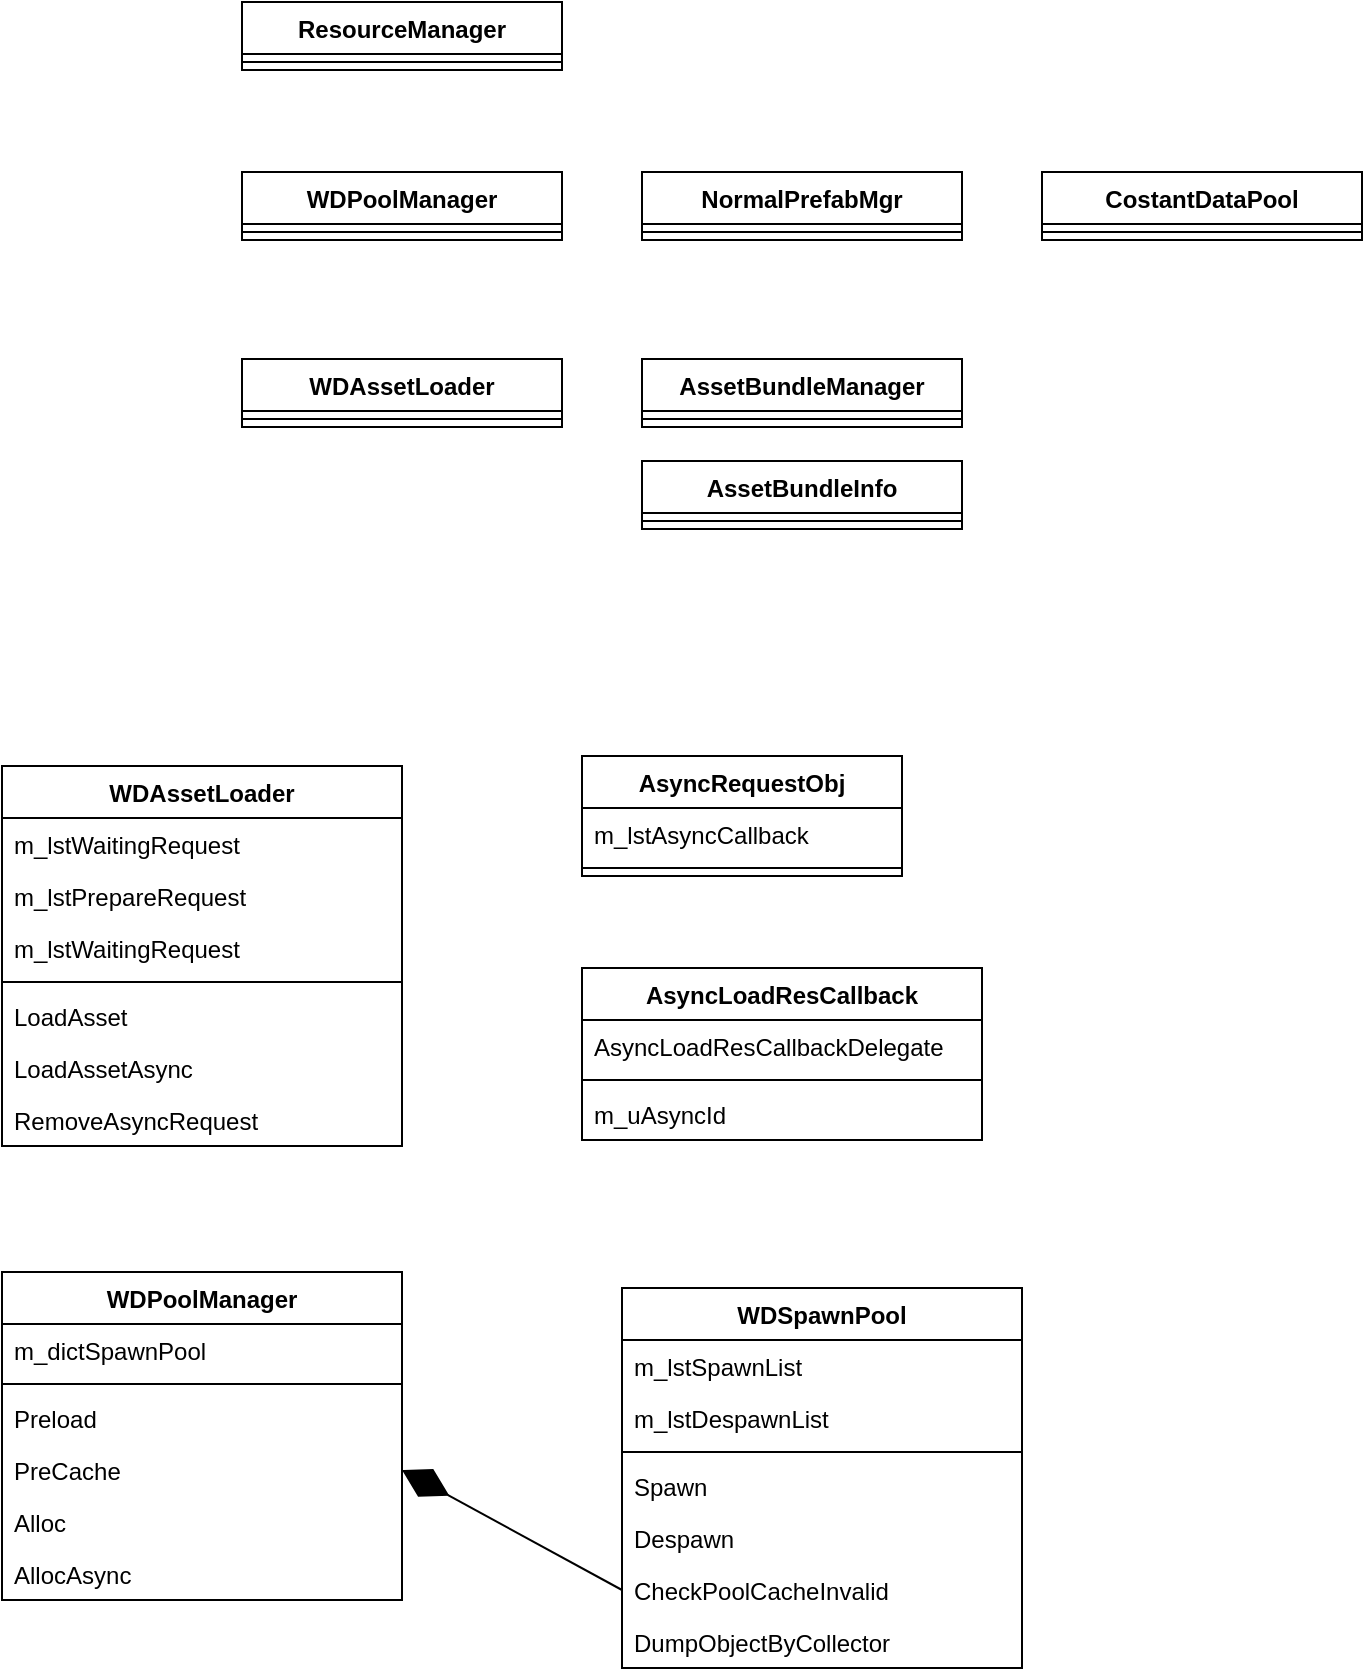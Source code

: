 <mxfile version="10.8.0" type="github"><diagram name="Page-1" id="efa7a0a1-bf9b-a30e-e6df-94a7791c09e9"><mxGraphModel dx="1394" dy="844" grid="1" gridSize="10" guides="1" tooltips="1" connect="1" arrows="1" fold="1" page="1" pageScale="1" pageWidth="826" pageHeight="1169" background="#ffffff" math="0" shadow="0"><root><mxCell id="0"/><mxCell id="1" parent="0"/><mxCell id="Nh2CF1TGZyTKXFZ-EXgu-115" value="WDAssetLoader" style="swimlane;fontStyle=1;align=center;verticalAlign=top;childLayout=stackLayout;horizontal=1;startSize=26;horizontalStack=0;resizeParent=1;resizeParentMax=0;resizeLast=0;collapsible=1;marginBottom=0;" vertex="1" parent="1"><mxGeometry x="80" y="477" width="200" height="190" as="geometry"/></mxCell><mxCell id="Nh2CF1TGZyTKXFZ-EXgu-116" value="m_lstWaitingRequest" style="text;strokeColor=none;fillColor=none;align=left;verticalAlign=top;spacingLeft=4;spacingRight=4;overflow=hidden;rotatable=0;points=[[0,0.5],[1,0.5]];portConstraint=eastwest;" vertex="1" parent="Nh2CF1TGZyTKXFZ-EXgu-115"><mxGeometry y="26" width="200" height="26" as="geometry"/></mxCell><mxCell id="Nh2CF1TGZyTKXFZ-EXgu-125" value="m_lstPrepareRequest" style="text;strokeColor=none;fillColor=none;align=left;verticalAlign=top;spacingLeft=4;spacingRight=4;overflow=hidden;rotatable=0;points=[[0,0.5],[1,0.5]];portConstraint=eastwest;" vertex="1" parent="Nh2CF1TGZyTKXFZ-EXgu-115"><mxGeometry y="52" width="200" height="26" as="geometry"/></mxCell><mxCell id="Nh2CF1TGZyTKXFZ-EXgu-129" value="m_lstWaitingRequest" style="text;strokeColor=none;fillColor=none;align=left;verticalAlign=top;spacingLeft=4;spacingRight=4;overflow=hidden;rotatable=0;points=[[0,0.5],[1,0.5]];portConstraint=eastwest;" vertex="1" parent="Nh2CF1TGZyTKXFZ-EXgu-115"><mxGeometry y="78" width="200" height="26" as="geometry"/></mxCell><mxCell id="Nh2CF1TGZyTKXFZ-EXgu-117" value="" style="line;strokeWidth=1;fillColor=none;align=left;verticalAlign=middle;spacingTop=-1;spacingLeft=3;spacingRight=3;rotatable=0;labelPosition=right;points=[];portConstraint=eastwest;" vertex="1" parent="Nh2CF1TGZyTKXFZ-EXgu-115"><mxGeometry y="104" width="200" height="8" as="geometry"/></mxCell><mxCell id="Nh2CF1TGZyTKXFZ-EXgu-118" value="LoadAsset" style="text;strokeColor=none;fillColor=none;align=left;verticalAlign=top;spacingLeft=4;spacingRight=4;overflow=hidden;rotatable=0;points=[[0,0.5],[1,0.5]];portConstraint=eastwest;" vertex="1" parent="Nh2CF1TGZyTKXFZ-EXgu-115"><mxGeometry y="112" width="200" height="26" as="geometry"/></mxCell><mxCell id="Nh2CF1TGZyTKXFZ-EXgu-123" value="LoadAssetAsync" style="text;strokeColor=none;fillColor=none;align=left;verticalAlign=top;spacingLeft=4;spacingRight=4;overflow=hidden;rotatable=0;points=[[0,0.5],[1,0.5]];portConstraint=eastwest;" vertex="1" parent="Nh2CF1TGZyTKXFZ-EXgu-115"><mxGeometry y="138" width="200" height="26" as="geometry"/></mxCell><mxCell id="Nh2CF1TGZyTKXFZ-EXgu-124" value="RemoveAsyncRequest" style="text;strokeColor=none;fillColor=none;align=left;verticalAlign=top;spacingLeft=4;spacingRight=4;overflow=hidden;rotatable=0;points=[[0,0.5],[1,0.5]];portConstraint=eastwest;" vertex="1" parent="Nh2CF1TGZyTKXFZ-EXgu-115"><mxGeometry y="164" width="200" height="26" as="geometry"/></mxCell><mxCell id="Nh2CF1TGZyTKXFZ-EXgu-130" value="WDAssetLoader" style="swimlane;fontStyle=1;align=center;verticalAlign=top;childLayout=stackLayout;horizontal=1;startSize=26;horizontalStack=0;resizeParent=1;resizeParentMax=0;resizeLast=0;collapsible=1;marginBottom=0;" vertex="1" parent="1"><mxGeometry x="200" y="273.5" width="160" height="34" as="geometry"/></mxCell><mxCell id="Nh2CF1TGZyTKXFZ-EXgu-132" value="" style="line;strokeWidth=1;fillColor=none;align=left;verticalAlign=middle;spacingTop=-1;spacingLeft=3;spacingRight=3;rotatable=0;labelPosition=right;points=[];portConstraint=eastwest;" vertex="1" parent="Nh2CF1TGZyTKXFZ-EXgu-130"><mxGeometry y="26" width="160" height="8" as="geometry"/></mxCell><mxCell id="Nh2CF1TGZyTKXFZ-EXgu-135" value="AssetBundleManager" style="swimlane;fontStyle=1;align=center;verticalAlign=top;childLayout=stackLayout;horizontal=1;startSize=26;horizontalStack=0;resizeParent=1;resizeParentMax=0;resizeLast=0;collapsible=1;marginBottom=0;" vertex="1" parent="1"><mxGeometry x="400" y="273.5" width="160" height="34" as="geometry"/></mxCell><mxCell id="Nh2CF1TGZyTKXFZ-EXgu-136" value="" style="line;strokeWidth=1;fillColor=none;align=left;verticalAlign=middle;spacingTop=-1;spacingLeft=3;spacingRight=3;rotatable=0;labelPosition=right;points=[];portConstraint=eastwest;" vertex="1" parent="Nh2CF1TGZyTKXFZ-EXgu-135"><mxGeometry y="26" width="160" height="8" as="geometry"/></mxCell><mxCell id="Nh2CF1TGZyTKXFZ-EXgu-137" value="AssetBundleInfo" style="swimlane;fontStyle=1;align=center;verticalAlign=top;childLayout=stackLayout;horizontal=1;startSize=26;horizontalStack=0;resizeParent=1;resizeParentMax=0;resizeLast=0;collapsible=1;marginBottom=0;" vertex="1" parent="1"><mxGeometry x="400" y="324.5" width="160" height="34" as="geometry"/></mxCell><mxCell id="Nh2CF1TGZyTKXFZ-EXgu-138" value="" style="line;strokeWidth=1;fillColor=none;align=left;verticalAlign=middle;spacingTop=-1;spacingLeft=3;spacingRight=3;rotatable=0;labelPosition=right;points=[];portConstraint=eastwest;" vertex="1" parent="Nh2CF1TGZyTKXFZ-EXgu-137"><mxGeometry y="26" width="160" height="8" as="geometry"/></mxCell><mxCell id="Nh2CF1TGZyTKXFZ-EXgu-145" value="WDPoolManager" style="swimlane;fontStyle=1;align=center;verticalAlign=top;childLayout=stackLayout;horizontal=1;startSize=26;horizontalStack=0;resizeParent=1;resizeParentMax=0;resizeLast=0;collapsible=1;marginBottom=0;" vertex="1" parent="1"><mxGeometry x="200" y="180" width="160" height="34" as="geometry"/></mxCell><mxCell id="Nh2CF1TGZyTKXFZ-EXgu-146" value="" style="line;strokeWidth=1;fillColor=none;align=left;verticalAlign=middle;spacingTop=-1;spacingLeft=3;spacingRight=3;rotatable=0;labelPosition=right;points=[];portConstraint=eastwest;" vertex="1" parent="Nh2CF1TGZyTKXFZ-EXgu-145"><mxGeometry y="26" width="160" height="8" as="geometry"/></mxCell><mxCell id="Nh2CF1TGZyTKXFZ-EXgu-147" value="NormalPrefabMgr" style="swimlane;fontStyle=1;align=center;verticalAlign=top;childLayout=stackLayout;horizontal=1;startSize=26;horizontalStack=0;resizeParent=1;resizeParentMax=0;resizeLast=0;collapsible=1;marginBottom=0;" vertex="1" parent="1"><mxGeometry x="400" y="180" width="160" height="34" as="geometry"/></mxCell><mxCell id="Nh2CF1TGZyTKXFZ-EXgu-148" value="" style="line;strokeWidth=1;fillColor=none;align=left;verticalAlign=middle;spacingTop=-1;spacingLeft=3;spacingRight=3;rotatable=0;labelPosition=right;points=[];portConstraint=eastwest;" vertex="1" parent="Nh2CF1TGZyTKXFZ-EXgu-147"><mxGeometry y="26" width="160" height="8" as="geometry"/></mxCell><mxCell id="Nh2CF1TGZyTKXFZ-EXgu-149" value="CostantDataPool" style="swimlane;fontStyle=1;align=center;verticalAlign=top;childLayout=stackLayout;horizontal=1;startSize=26;horizontalStack=0;resizeParent=1;resizeParentMax=0;resizeLast=0;collapsible=1;marginBottom=0;" vertex="1" parent="1"><mxGeometry x="600" y="180" width="160" height="34" as="geometry"/></mxCell><mxCell id="Nh2CF1TGZyTKXFZ-EXgu-150" value="" style="line;strokeWidth=1;fillColor=none;align=left;verticalAlign=middle;spacingTop=-1;spacingLeft=3;spacingRight=3;rotatable=0;labelPosition=right;points=[];portConstraint=eastwest;" vertex="1" parent="Nh2CF1TGZyTKXFZ-EXgu-149"><mxGeometry y="26" width="160" height="8" as="geometry"/></mxCell><mxCell id="Nh2CF1TGZyTKXFZ-EXgu-155" value="ResourceManager" style="swimlane;fontStyle=1;align=center;verticalAlign=top;childLayout=stackLayout;horizontal=1;startSize=26;horizontalStack=0;resizeParent=1;resizeParentMax=0;resizeLast=0;collapsible=1;marginBottom=0;" vertex="1" parent="1"><mxGeometry x="200" y="95" width="160" height="34" as="geometry"/></mxCell><mxCell id="Nh2CF1TGZyTKXFZ-EXgu-156" value="" style="line;strokeWidth=1;fillColor=none;align=left;verticalAlign=middle;spacingTop=-1;spacingLeft=3;spacingRight=3;rotatable=0;labelPosition=right;points=[];portConstraint=eastwest;" vertex="1" parent="Nh2CF1TGZyTKXFZ-EXgu-155"><mxGeometry y="26" width="160" height="8" as="geometry"/></mxCell><mxCell id="Nh2CF1TGZyTKXFZ-EXgu-157" value="AsyncRequestObj" style="swimlane;fontStyle=1;align=center;verticalAlign=top;childLayout=stackLayout;horizontal=1;startSize=26;horizontalStack=0;resizeParent=1;resizeParentMax=0;resizeLast=0;collapsible=1;marginBottom=0;" vertex="1" parent="1"><mxGeometry x="370" y="472" width="160" height="60" as="geometry"/></mxCell><mxCell id="Nh2CF1TGZyTKXFZ-EXgu-158" value="m_lstAsyncCallback" style="text;strokeColor=none;fillColor=none;align=left;verticalAlign=top;spacingLeft=4;spacingRight=4;overflow=hidden;rotatable=0;points=[[0,0.5],[1,0.5]];portConstraint=eastwest;" vertex="1" parent="Nh2CF1TGZyTKXFZ-EXgu-157"><mxGeometry y="26" width="160" height="26" as="geometry"/></mxCell><mxCell id="Nh2CF1TGZyTKXFZ-EXgu-159" value="" style="line;strokeWidth=1;fillColor=none;align=left;verticalAlign=middle;spacingTop=-1;spacingLeft=3;spacingRight=3;rotatable=0;labelPosition=right;points=[];portConstraint=eastwest;" vertex="1" parent="Nh2CF1TGZyTKXFZ-EXgu-157"><mxGeometry y="52" width="160" height="8" as="geometry"/></mxCell><mxCell id="Nh2CF1TGZyTKXFZ-EXgu-165" value="AsyncLoadResCallback" style="swimlane;fontStyle=1;align=center;verticalAlign=top;childLayout=stackLayout;horizontal=1;startSize=26;horizontalStack=0;resizeParent=1;resizeParentMax=0;resizeLast=0;collapsible=1;marginBottom=0;" vertex="1" parent="1"><mxGeometry x="370" y="578" width="200" height="86" as="geometry"/></mxCell><mxCell id="Nh2CF1TGZyTKXFZ-EXgu-166" value="AsyncLoadResCallbackDelegate" style="text;strokeColor=none;fillColor=none;align=left;verticalAlign=top;spacingLeft=4;spacingRight=4;overflow=hidden;rotatable=0;points=[[0,0.5],[1,0.5]];portConstraint=eastwest;" vertex="1" parent="Nh2CF1TGZyTKXFZ-EXgu-165"><mxGeometry y="26" width="200" height="26" as="geometry"/></mxCell><mxCell id="Nh2CF1TGZyTKXFZ-EXgu-167" value="" style="line;strokeWidth=1;fillColor=none;align=left;verticalAlign=middle;spacingTop=-1;spacingLeft=3;spacingRight=3;rotatable=0;labelPosition=right;points=[];portConstraint=eastwest;" vertex="1" parent="Nh2CF1TGZyTKXFZ-EXgu-165"><mxGeometry y="52" width="200" height="8" as="geometry"/></mxCell><mxCell id="Nh2CF1TGZyTKXFZ-EXgu-168" value="m_uAsyncId" style="text;strokeColor=none;fillColor=none;align=left;verticalAlign=top;spacingLeft=4;spacingRight=4;overflow=hidden;rotatable=0;points=[[0,0.5],[1,0.5]];portConstraint=eastwest;" vertex="1" parent="Nh2CF1TGZyTKXFZ-EXgu-165"><mxGeometry y="60" width="200" height="26" as="geometry"/></mxCell><mxCell id="Nh2CF1TGZyTKXFZ-EXgu-169" value="WDPoolManager" style="swimlane;fontStyle=1;align=center;verticalAlign=top;childLayout=stackLayout;horizontal=1;startSize=26;horizontalStack=0;resizeParent=1;resizeParentMax=0;resizeLast=0;collapsible=1;marginBottom=0;" vertex="1" parent="1"><mxGeometry x="80" y="730" width="200" height="164" as="geometry"/></mxCell><mxCell id="Nh2CF1TGZyTKXFZ-EXgu-172" value="m_dictSpawnPool" style="text;strokeColor=none;fillColor=none;align=left;verticalAlign=top;spacingLeft=4;spacingRight=4;overflow=hidden;rotatable=0;points=[[0,0.5],[1,0.5]];portConstraint=eastwest;" vertex="1" parent="Nh2CF1TGZyTKXFZ-EXgu-169"><mxGeometry y="26" width="200" height="26" as="geometry"/></mxCell><mxCell id="Nh2CF1TGZyTKXFZ-EXgu-173" value="" style="line;strokeWidth=1;fillColor=none;align=left;verticalAlign=middle;spacingTop=-1;spacingLeft=3;spacingRight=3;rotatable=0;labelPosition=right;points=[];portConstraint=eastwest;" vertex="1" parent="Nh2CF1TGZyTKXFZ-EXgu-169"><mxGeometry y="52" width="200" height="8" as="geometry"/></mxCell><mxCell id="Nh2CF1TGZyTKXFZ-EXgu-174" value="Preload" style="text;strokeColor=none;fillColor=none;align=left;verticalAlign=top;spacingLeft=4;spacingRight=4;overflow=hidden;rotatable=0;points=[[0,0.5],[1,0.5]];portConstraint=eastwest;" vertex="1" parent="Nh2CF1TGZyTKXFZ-EXgu-169"><mxGeometry y="60" width="200" height="26" as="geometry"/></mxCell><mxCell id="Nh2CF1TGZyTKXFZ-EXgu-175" value="PreCache" style="text;strokeColor=none;fillColor=none;align=left;verticalAlign=top;spacingLeft=4;spacingRight=4;overflow=hidden;rotatable=0;points=[[0,0.5],[1,0.5]];portConstraint=eastwest;" vertex="1" parent="Nh2CF1TGZyTKXFZ-EXgu-169"><mxGeometry y="86" width="200" height="26" as="geometry"/></mxCell><mxCell id="Nh2CF1TGZyTKXFZ-EXgu-176" value="Alloc" style="text;strokeColor=none;fillColor=none;align=left;verticalAlign=top;spacingLeft=4;spacingRight=4;overflow=hidden;rotatable=0;points=[[0,0.5],[1,0.5]];portConstraint=eastwest;" vertex="1" parent="Nh2CF1TGZyTKXFZ-EXgu-169"><mxGeometry y="112" width="200" height="26" as="geometry"/></mxCell><mxCell id="Nh2CF1TGZyTKXFZ-EXgu-177" value="AllocAsync" style="text;strokeColor=none;fillColor=none;align=left;verticalAlign=top;spacingLeft=4;spacingRight=4;overflow=hidden;rotatable=0;points=[[0,0.5],[1,0.5]];portConstraint=eastwest;" vertex="1" parent="Nh2CF1TGZyTKXFZ-EXgu-169"><mxGeometry y="138" width="200" height="26" as="geometry"/></mxCell><mxCell id="Nh2CF1TGZyTKXFZ-EXgu-178" value="WDSpawnPool" style="swimlane;fontStyle=1;align=center;verticalAlign=top;childLayout=stackLayout;horizontal=1;startSize=26;horizontalStack=0;resizeParent=1;resizeParentMax=0;resizeLast=0;collapsible=1;marginBottom=0;" vertex="1" parent="1"><mxGeometry x="390" y="738" width="200" height="190" as="geometry"/></mxCell><mxCell id="Nh2CF1TGZyTKXFZ-EXgu-184" value="m_lstSpawnList" style="text;strokeColor=none;fillColor=none;align=left;verticalAlign=top;spacingLeft=4;spacingRight=4;overflow=hidden;rotatable=0;points=[[0,0.5],[1,0.5]];portConstraint=eastwest;" vertex="1" parent="Nh2CF1TGZyTKXFZ-EXgu-178"><mxGeometry y="26" width="200" height="26" as="geometry"/></mxCell><mxCell id="Nh2CF1TGZyTKXFZ-EXgu-186" value="m_lstDespawnList" style="text;strokeColor=none;fillColor=none;align=left;verticalAlign=top;spacingLeft=4;spacingRight=4;overflow=hidden;rotatable=0;points=[[0,0.5],[1,0.5]];portConstraint=eastwest;" vertex="1" parent="Nh2CF1TGZyTKXFZ-EXgu-178"><mxGeometry y="52" width="200" height="26" as="geometry"/></mxCell><mxCell id="Nh2CF1TGZyTKXFZ-EXgu-180" value="" style="line;strokeWidth=1;fillColor=none;align=left;verticalAlign=middle;spacingTop=-1;spacingLeft=3;spacingRight=3;rotatable=0;labelPosition=right;points=[];portConstraint=eastwest;" vertex="1" parent="Nh2CF1TGZyTKXFZ-EXgu-178"><mxGeometry y="78" width="200" height="8" as="geometry"/></mxCell><mxCell id="Nh2CF1TGZyTKXFZ-EXgu-179" value="Spawn" style="text;strokeColor=none;fillColor=none;align=left;verticalAlign=top;spacingLeft=4;spacingRight=4;overflow=hidden;rotatable=0;points=[[0,0.5],[1,0.5]];portConstraint=eastwest;" vertex="1" parent="Nh2CF1TGZyTKXFZ-EXgu-178"><mxGeometry y="86" width="200" height="26" as="geometry"/></mxCell><mxCell id="Nh2CF1TGZyTKXFZ-EXgu-182" value="Despawn" style="text;strokeColor=none;fillColor=none;align=left;verticalAlign=top;spacingLeft=4;spacingRight=4;overflow=hidden;rotatable=0;points=[[0,0.5],[1,0.5]];portConstraint=eastwest;" vertex="1" parent="Nh2CF1TGZyTKXFZ-EXgu-178"><mxGeometry y="112" width="200" height="26" as="geometry"/></mxCell><mxCell id="Nh2CF1TGZyTKXFZ-EXgu-183" value="CheckPoolCacheInvalid" style="text;strokeColor=none;fillColor=none;align=left;verticalAlign=top;spacingLeft=4;spacingRight=4;overflow=hidden;rotatable=0;points=[[0,0.5],[1,0.5]];portConstraint=eastwest;" vertex="1" parent="Nh2CF1TGZyTKXFZ-EXgu-178"><mxGeometry y="138" width="200" height="26" as="geometry"/></mxCell><mxCell id="Nh2CF1TGZyTKXFZ-EXgu-185" value="DumpObjectByCollector" style="text;strokeColor=none;fillColor=none;align=left;verticalAlign=top;spacingLeft=4;spacingRight=4;overflow=hidden;rotatable=0;points=[[0,0.5],[1,0.5]];portConstraint=eastwest;" vertex="1" parent="Nh2CF1TGZyTKXFZ-EXgu-178"><mxGeometry y="164" width="200" height="26" as="geometry"/></mxCell><mxCell id="Nh2CF1TGZyTKXFZ-EXgu-187" value="" style="endArrow=diamondThin;endFill=1;endSize=24;html=1;entryX=1;entryY=0.5;entryDx=0;entryDy=0;exitX=0;exitY=0.5;exitDx=0;exitDy=0;" edge="1" parent="1" source="Nh2CF1TGZyTKXFZ-EXgu-183" target="Nh2CF1TGZyTKXFZ-EXgu-175"><mxGeometry width="160" relative="1" as="geometry"><mxPoint x="150" y="1010" as="sourcePoint"/><mxPoint x="340" y="930" as="targetPoint"/></mxGeometry></mxCell></root></mxGraphModel></diagram></mxfile>